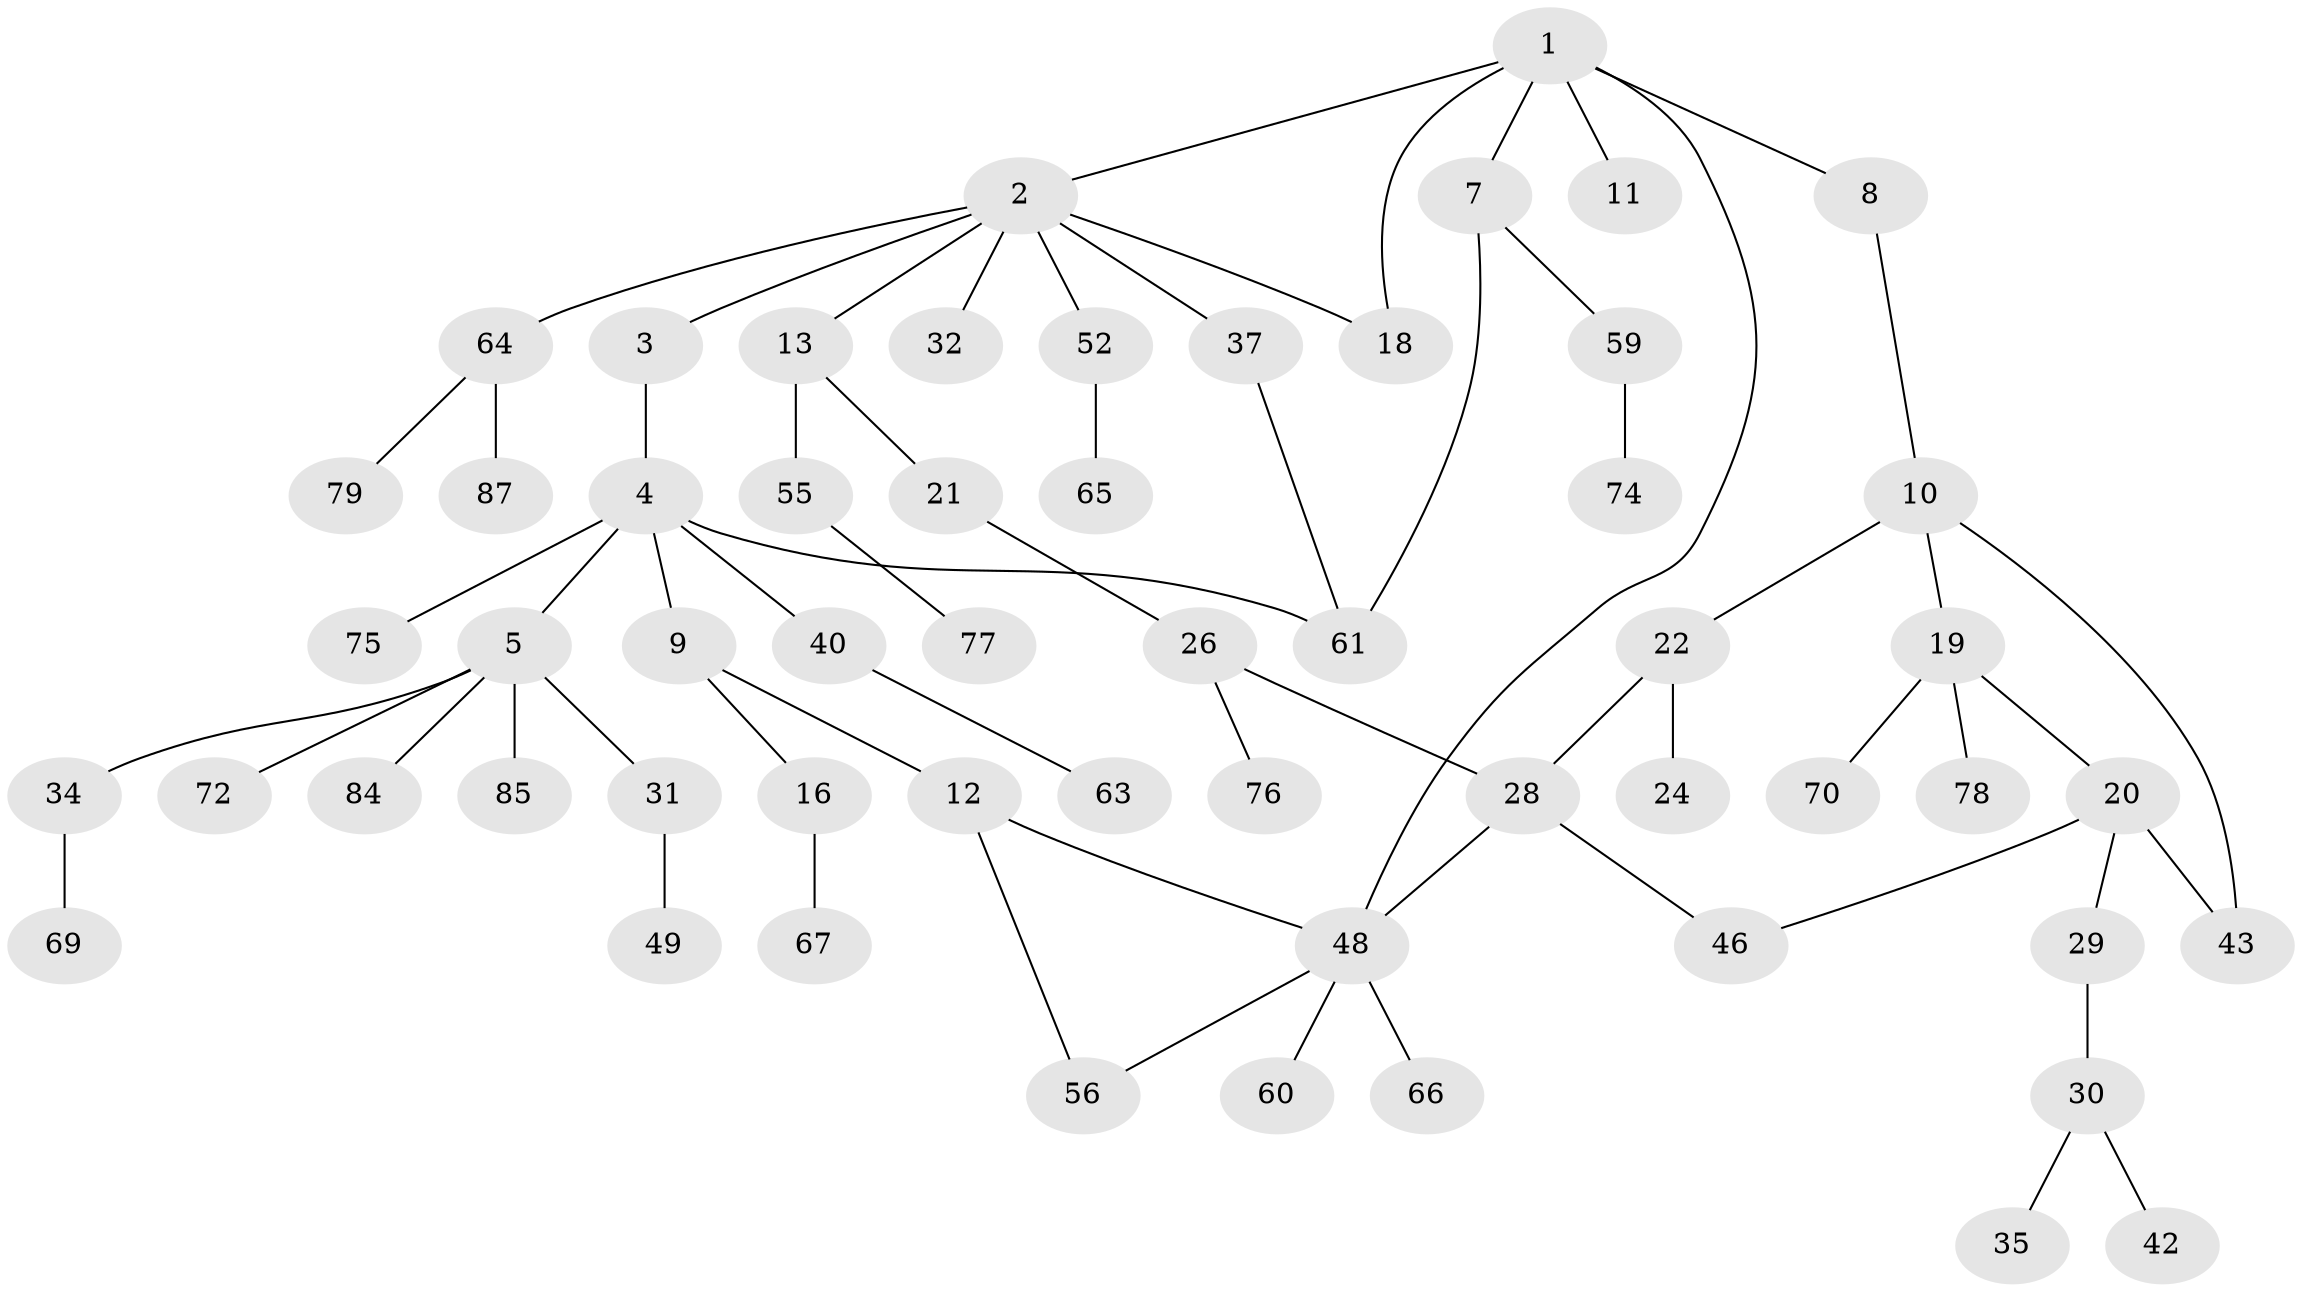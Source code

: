 // Generated by graph-tools (version 1.1) at 2025/51/02/27/25 19:51:36]
// undirected, 57 vertices, 65 edges
graph export_dot {
graph [start="1"]
  node [color=gray90,style=filled];
  1 [super="+6"];
  2 [super="+27"];
  3;
  4 [super="+15"];
  5 [super="+17"];
  7;
  8;
  9 [super="+39"];
  10 [super="+45"];
  11;
  12 [super="+14"];
  13 [super="+41"];
  16 [super="+23"];
  18 [super="+81"];
  19 [super="+54"];
  20 [super="+62"];
  21 [super="+25"];
  22;
  24 [super="+51"];
  26;
  28 [super="+36"];
  29;
  30 [super="+33"];
  31 [super="+47"];
  32;
  34;
  35;
  37 [super="+38"];
  40 [super="+58"];
  42 [super="+44"];
  43 [super="+68"];
  46 [super="+50"];
  48 [super="+53"];
  49;
  52;
  55;
  56 [super="+57"];
  59;
  60;
  61 [super="+71"];
  63;
  64 [super="+82"];
  65;
  66 [super="+73"];
  67 [super="+80"];
  69;
  70;
  72;
  74;
  75;
  76 [super="+86"];
  77 [super="+83"];
  78;
  79;
  84;
  85;
  87;
  1 -- 2;
  1 -- 7;
  1 -- 18;
  1 -- 8;
  1 -- 48;
  1 -- 11;
  2 -- 3;
  2 -- 13;
  2 -- 64;
  2 -- 32;
  2 -- 52;
  2 -- 37;
  2 -- 18;
  3 -- 4;
  4 -- 5;
  4 -- 9;
  4 -- 40;
  4 -- 75;
  4 -- 61;
  5 -- 31;
  5 -- 34;
  5 -- 84;
  5 -- 85;
  5 -- 72;
  7 -- 59;
  7 -- 61;
  8 -- 10;
  9 -- 12;
  9 -- 16;
  10 -- 19;
  10 -- 22;
  10 -- 43;
  12 -- 48;
  12 -- 56;
  13 -- 21;
  13 -- 55;
  16 -- 67;
  19 -- 20;
  19 -- 70;
  19 -- 78;
  20 -- 29;
  20 -- 43;
  20 -- 46;
  21 -- 26;
  22 -- 24;
  22 -- 28;
  26 -- 28;
  26 -- 76;
  28 -- 48;
  28 -- 46;
  29 -- 30;
  30 -- 35;
  30 -- 42;
  31 -- 49;
  34 -- 69;
  37 -- 61;
  40 -- 63;
  48 -- 60;
  48 -- 56;
  48 -- 66;
  52 -- 65;
  55 -- 77;
  59 -- 74;
  64 -- 79;
  64 -- 87;
}
